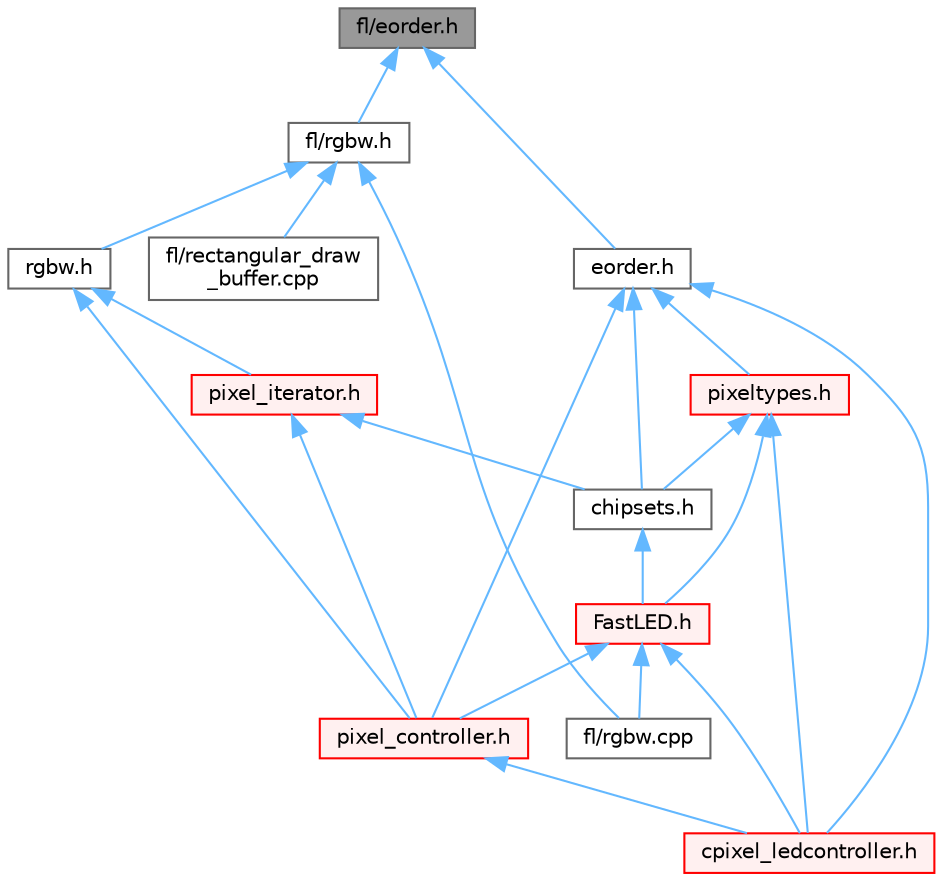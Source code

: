 digraph "fl/eorder.h"
{
 // INTERACTIVE_SVG=YES
 // LATEX_PDF_SIZE
  bgcolor="transparent";
  edge [fontname=Helvetica,fontsize=10,labelfontname=Helvetica,labelfontsize=10];
  node [fontname=Helvetica,fontsize=10,shape=box,height=0.2,width=0.4];
  Node1 [id="Node000001",label="fl/eorder.h",height=0.2,width=0.4,color="gray40", fillcolor="grey60", style="filled", fontcolor="black",tooltip="Defines color channel ordering enumerations in the fl namespace."];
  Node1 -> Node2 [id="edge1_Node000001_Node000002",dir="back",color="steelblue1",style="solid",tooltip=" "];
  Node2 [id="Node000002",label="eorder.h",height=0.2,width=0.4,color="grey40", fillcolor="white", style="filled",URL="$db/d07/eorder_8h.html",tooltip="Defines color channel ordering enumerations."];
  Node2 -> Node3 [id="edge2_Node000002_Node000003",dir="back",color="steelblue1",style="solid",tooltip=" "];
  Node3 [id="Node000003",label="chipsets.h",height=0.2,width=0.4,color="grey40", fillcolor="white", style="filled",URL="$db/d66/chipsets_8h.html",tooltip="Contains the bulk of the definitions for the various LED chipsets supported."];
  Node3 -> Node4 [id="edge3_Node000003_Node000004",dir="back",color="steelblue1",style="solid",tooltip=" "];
  Node4 [id="Node000004",label="FastLED.h",height=0.2,width=0.4,color="red", fillcolor="#FFF0F0", style="filled",URL="$db/d97/_fast_l_e_d_8h.html",tooltip="central include file for FastLED, defines the CFastLED class/object"];
  Node4 -> Node107 [id="edge4_Node000004_Node000107",dir="back",color="steelblue1",style="solid",tooltip=" "];
  Node107 [id="Node000107",label="cpixel_ledcontroller.h",height=0.2,width=0.4,color="red", fillcolor="#FFF0F0", style="filled",URL="$d9/d57/cpixel__ledcontroller_8h.html",tooltip="defines the templated version of the CLEDController class"];
  Node4 -> Node125 [id="edge5_Node000004_Node000125",dir="back",color="steelblue1",style="solid",tooltip=" "];
  Node125 [id="Node000125",label="fl/rgbw.cpp",height=0.2,width=0.4,color="grey40", fillcolor="white", style="filled",URL="$d1/d8d/rgbw_8cpp.html",tooltip="Functions for red, green, blue, white (RGBW) output."];
  Node4 -> Node149 [id="edge6_Node000004_Node000149",dir="back",color="steelblue1",style="solid",tooltip=" "];
  Node149 [id="Node000149",label="pixel_controller.h",height=0.2,width=0.4,color="red", fillcolor="#FFF0F0", style="filled",URL="$d5/d4d/pixel__controller_8h.html",tooltip="Low level pixel data writing class."];
  Node149 -> Node107 [id="edge7_Node000149_Node000107",dir="back",color="steelblue1",style="solid",tooltip=" "];
  Node2 -> Node107 [id="edge8_Node000002_Node000107",dir="back",color="steelblue1",style="solid",tooltip=" "];
  Node2 -> Node149 [id="edge9_Node000002_Node000149",dir="back",color="steelblue1",style="solid",tooltip=" "];
  Node2 -> Node145 [id="edge10_Node000002_Node000145",dir="back",color="steelblue1",style="solid",tooltip=" "];
  Node145 [id="Node000145",label="pixeltypes.h",height=0.2,width=0.4,color="red", fillcolor="#FFF0F0", style="filled",URL="$d2/dba/pixeltypes_8h.html",tooltip="Includes defintions for RGB and HSV pixels."];
  Node145 -> Node4 [id="edge11_Node000145_Node000004",dir="back",color="steelblue1",style="solid",tooltip=" "];
  Node145 -> Node3 [id="edge12_Node000145_Node000003",dir="back",color="steelblue1",style="solid",tooltip=" "];
  Node145 -> Node107 [id="edge13_Node000145_Node000107",dir="back",color="steelblue1",style="solid",tooltip=" "];
  Node1 -> Node160 [id="edge14_Node000001_Node000160",dir="back",color="steelblue1",style="solid",tooltip=" "];
  Node160 [id="Node000160",label="fl/rgbw.h",height=0.2,width=0.4,color="grey40", fillcolor="white", style="filled",URL="$d6/d0a/fl_2rgbw_8h.html",tooltip="Functions for red, green, blue, white (RGBW) output."];
  Node160 -> Node161 [id="edge15_Node000160_Node000161",dir="back",color="steelblue1",style="solid",tooltip=" "];
  Node161 [id="Node000161",label="fl/rectangular_draw\l_buffer.cpp",height=0.2,width=0.4,color="grey40", fillcolor="white", style="filled",URL="$d3/d8d/rectangular__draw__buffer_8cpp.html",tooltip=" "];
  Node160 -> Node125 [id="edge16_Node000160_Node000125",dir="back",color="steelblue1",style="solid",tooltip=" "];
  Node160 -> Node162 [id="edge17_Node000160_Node000162",dir="back",color="steelblue1",style="solid",tooltip=" "];
  Node162 [id="Node000162",label="rgbw.h",height=0.2,width=0.4,color="grey40", fillcolor="white", style="filled",URL="$d7/dbb/rgbw_8h.html",tooltip="Functions for red, green, blue, white (RGBW) output."];
  Node162 -> Node149 [id="edge18_Node000162_Node000149",dir="back",color="steelblue1",style="solid",tooltip=" "];
  Node162 -> Node163 [id="edge19_Node000162_Node000163",dir="back",color="steelblue1",style="solid",tooltip=" "];
  Node163 [id="Node000163",label="pixel_iterator.h",height=0.2,width=0.4,color="red", fillcolor="#FFF0F0", style="filled",URL="$d8/d6c/pixel__iterator_8h.html",tooltip="Non-templated low level pixel data writing class."];
  Node163 -> Node3 [id="edge20_Node000163_Node000003",dir="back",color="steelblue1",style="solid",tooltip=" "];
  Node163 -> Node149 [id="edge21_Node000163_Node000149",dir="back",color="steelblue1",style="solid",tooltip=" "];
}
